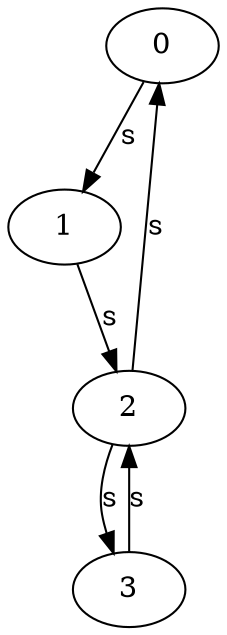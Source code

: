 digraph  {
0;
1;
2;
3;
0 -> 1  [key=0, label=s];
1 -> 2  [key=0, label=s];
2 -> 0  [key=0, label=s];
2 -> 3  [key=0, label=s];
3 -> 2  [key=0, label=s];
}
